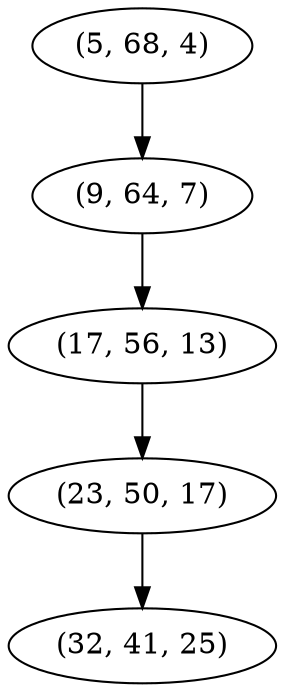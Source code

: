 digraph tree {
    "(5, 68, 4)";
    "(9, 64, 7)";
    "(17, 56, 13)";
    "(23, 50, 17)";
    "(32, 41, 25)";
    "(5, 68, 4)" -> "(9, 64, 7)";
    "(9, 64, 7)" -> "(17, 56, 13)";
    "(17, 56, 13)" -> "(23, 50, 17)";
    "(23, 50, 17)" -> "(32, 41, 25)";
}
